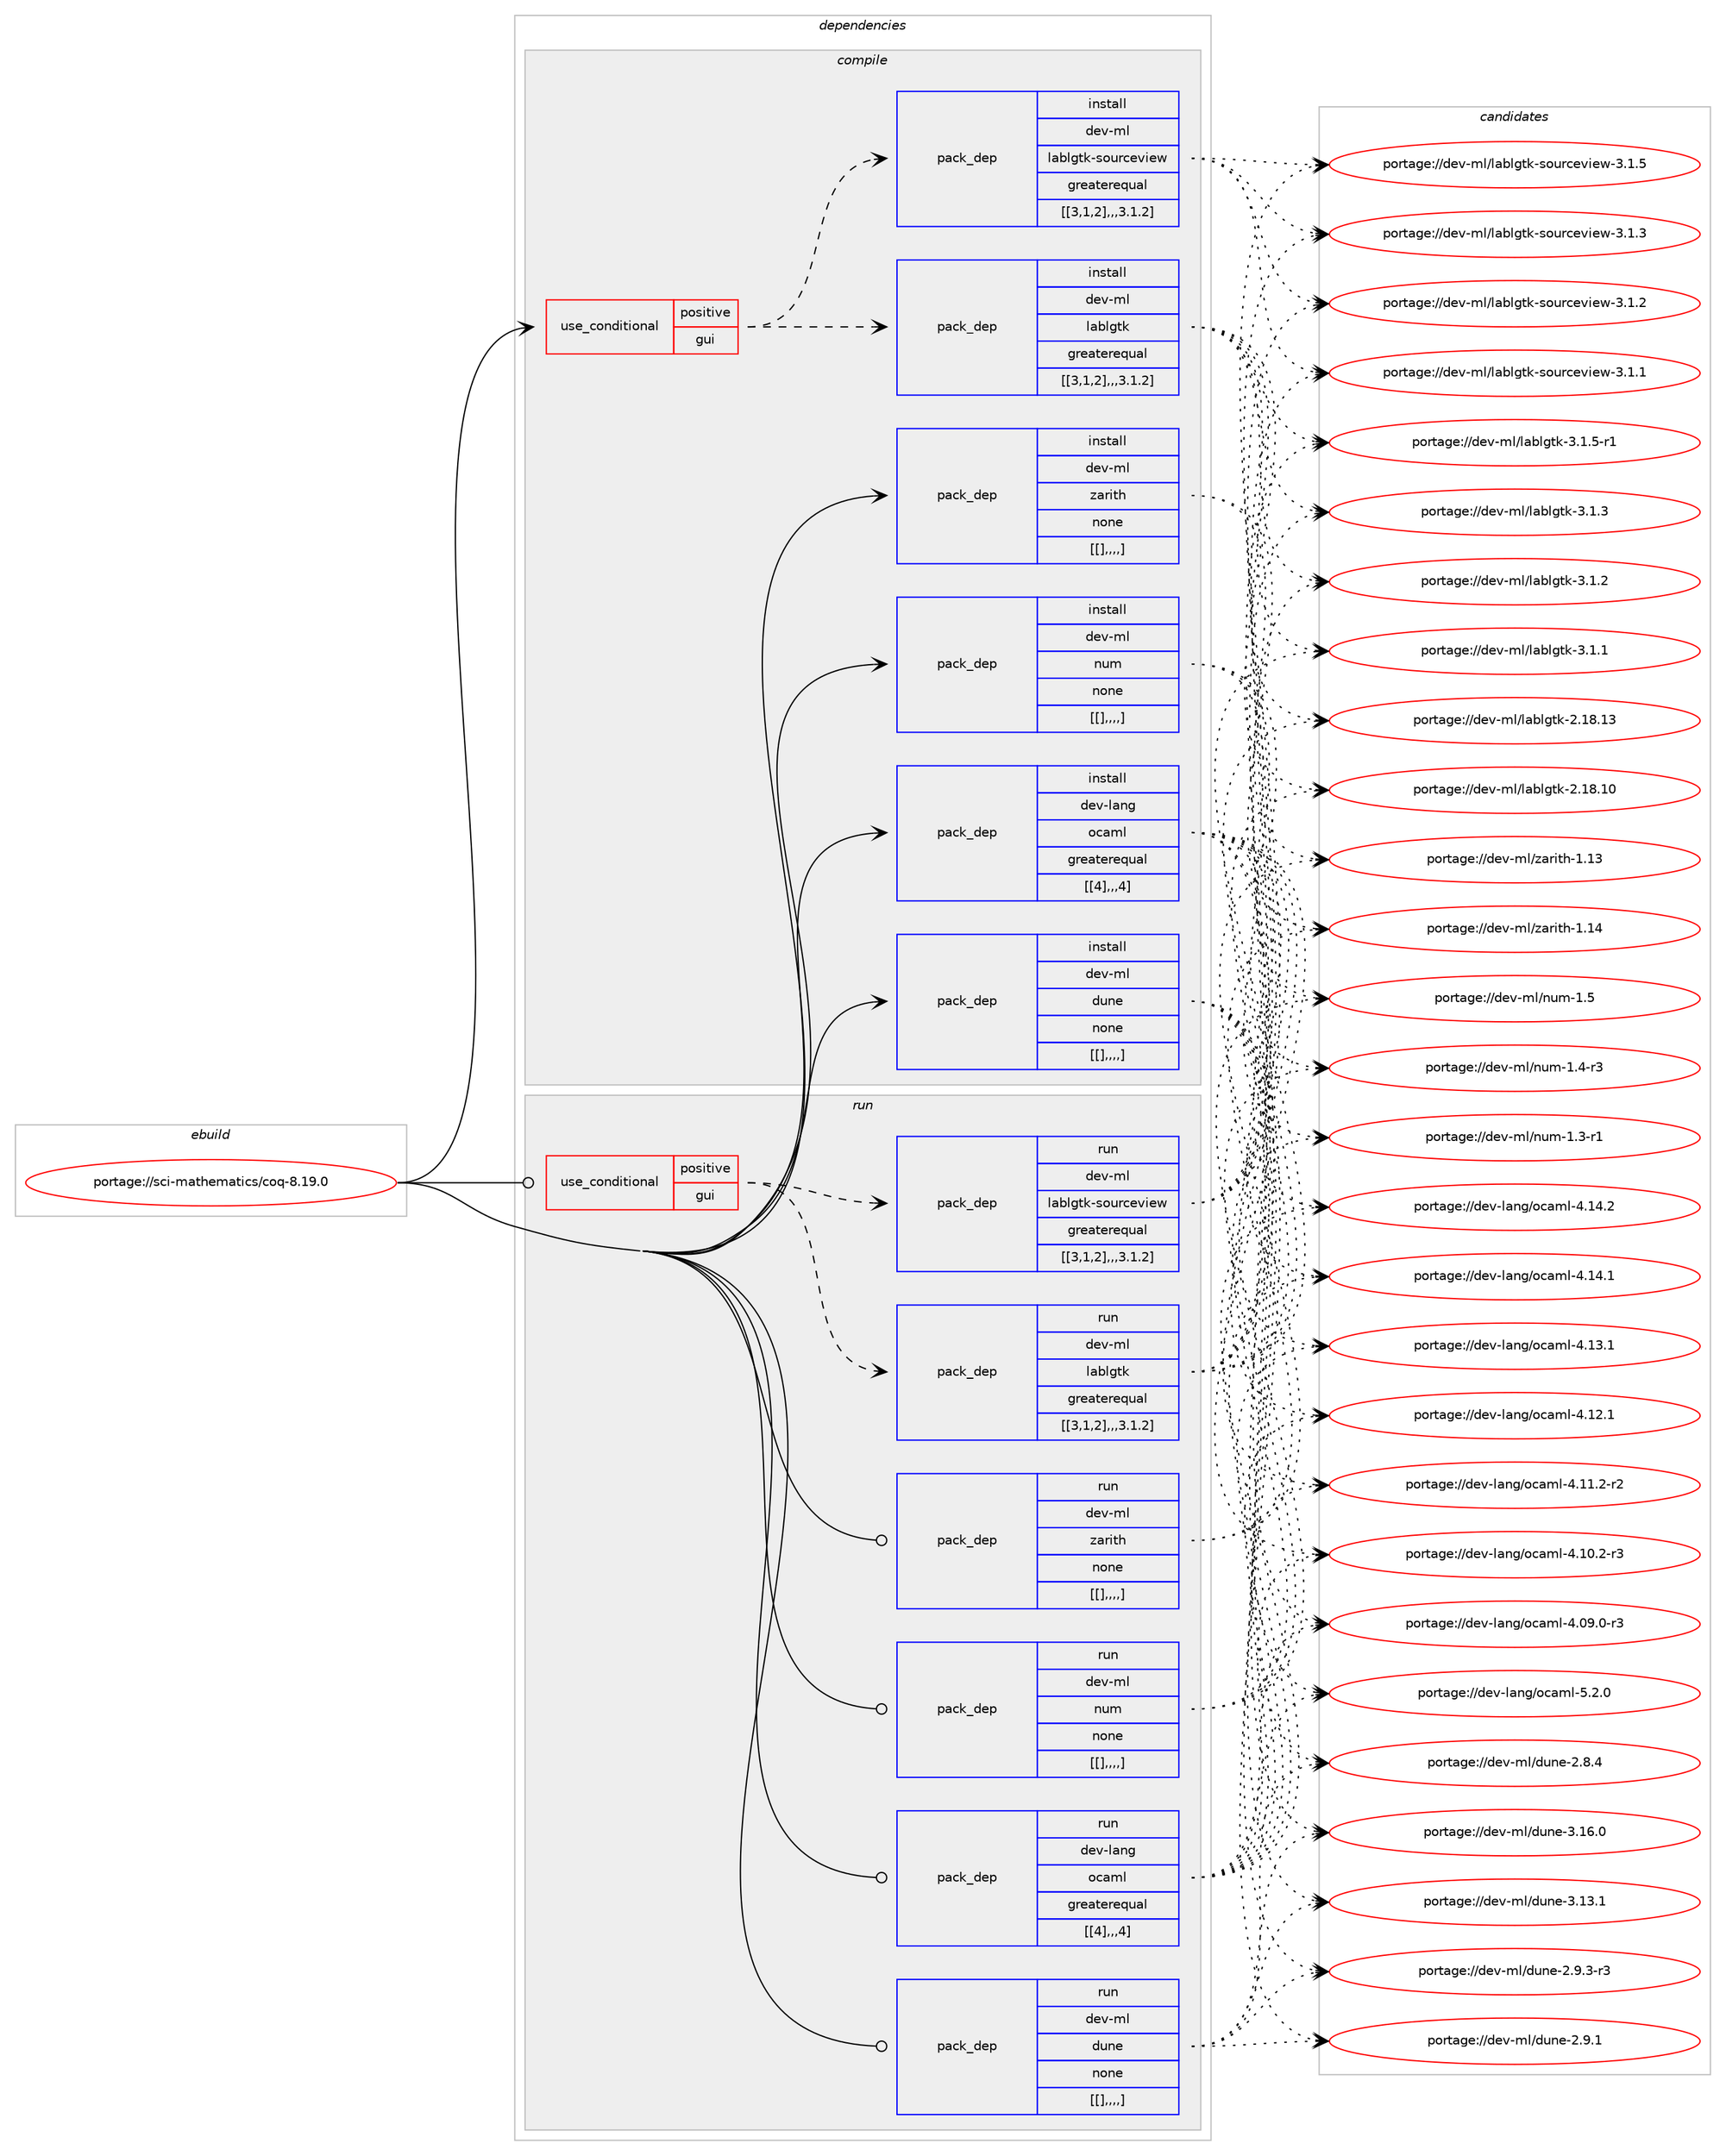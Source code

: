 digraph prolog {

# *************
# Graph options
# *************

newrank=true;
concentrate=true;
compound=true;
graph [rankdir=LR,fontname=Helvetica,fontsize=10,ranksep=1.5];#, ranksep=2.5, nodesep=0.2];
edge  [arrowhead=vee];
node  [fontname=Helvetica,fontsize=10];

# **********
# The ebuild
# **********

subgraph cluster_leftcol {
color=gray;
label=<<i>ebuild</i>>;
id [label="portage://sci-mathematics/coq-8.19.0", color=red, width=4, href="../sci-mathematics/coq-8.19.0.svg"];
}

# ****************
# The dependencies
# ****************

subgraph cluster_midcol {
color=gray;
label=<<i>dependencies</i>>;
subgraph cluster_compile {
fillcolor="#eeeeee";
style=filled;
label=<<i>compile</i>>;
subgraph cond112051 {
dependency423643 [label=<<TABLE BORDER="0" CELLBORDER="1" CELLSPACING="0" CELLPADDING="4"><TR><TD ROWSPAN="3" CELLPADDING="10">use_conditional</TD></TR><TR><TD>positive</TD></TR><TR><TD>gui</TD></TR></TABLE>>, shape=none, color=red];
subgraph pack308581 {
dependency423644 [label=<<TABLE BORDER="0" CELLBORDER="1" CELLSPACING="0" CELLPADDING="4" WIDTH="220"><TR><TD ROWSPAN="6" CELLPADDING="30">pack_dep</TD></TR><TR><TD WIDTH="110">install</TD></TR><TR><TD>dev-ml</TD></TR><TR><TD>lablgtk</TD></TR><TR><TD>greaterequal</TD></TR><TR><TD>[[3,1,2],,,3.1.2]</TD></TR></TABLE>>, shape=none, color=blue];
}
dependency423643:e -> dependency423644:w [weight=20,style="dashed",arrowhead="vee"];
subgraph pack308582 {
dependency423645 [label=<<TABLE BORDER="0" CELLBORDER="1" CELLSPACING="0" CELLPADDING="4" WIDTH="220"><TR><TD ROWSPAN="6" CELLPADDING="30">pack_dep</TD></TR><TR><TD WIDTH="110">install</TD></TR><TR><TD>dev-ml</TD></TR><TR><TD>lablgtk-sourceview</TD></TR><TR><TD>greaterequal</TD></TR><TR><TD>[[3,1,2],,,3.1.2]</TD></TR></TABLE>>, shape=none, color=blue];
}
dependency423643:e -> dependency423645:w [weight=20,style="dashed",arrowhead="vee"];
}
id:e -> dependency423643:w [weight=20,style="solid",arrowhead="vee"];
subgraph pack308583 {
dependency423646 [label=<<TABLE BORDER="0" CELLBORDER="1" CELLSPACING="0" CELLPADDING="4" WIDTH="220"><TR><TD ROWSPAN="6" CELLPADDING="30">pack_dep</TD></TR><TR><TD WIDTH="110">install</TD></TR><TR><TD>dev-lang</TD></TR><TR><TD>ocaml</TD></TR><TR><TD>greaterequal</TD></TR><TR><TD>[[4],,,4]</TD></TR></TABLE>>, shape=none, color=blue];
}
id:e -> dependency423646:w [weight=20,style="solid",arrowhead="vee"];
subgraph pack308584 {
dependency423647 [label=<<TABLE BORDER="0" CELLBORDER="1" CELLSPACING="0" CELLPADDING="4" WIDTH="220"><TR><TD ROWSPAN="6" CELLPADDING="30">pack_dep</TD></TR><TR><TD WIDTH="110">install</TD></TR><TR><TD>dev-ml</TD></TR><TR><TD>dune</TD></TR><TR><TD>none</TD></TR><TR><TD>[[],,,,]</TD></TR></TABLE>>, shape=none, color=blue];
}
id:e -> dependency423647:w [weight=20,style="solid",arrowhead="vee"];
subgraph pack308585 {
dependency423648 [label=<<TABLE BORDER="0" CELLBORDER="1" CELLSPACING="0" CELLPADDING="4" WIDTH="220"><TR><TD ROWSPAN="6" CELLPADDING="30">pack_dep</TD></TR><TR><TD WIDTH="110">install</TD></TR><TR><TD>dev-ml</TD></TR><TR><TD>num</TD></TR><TR><TD>none</TD></TR><TR><TD>[[],,,,]</TD></TR></TABLE>>, shape=none, color=blue];
}
id:e -> dependency423648:w [weight=20,style="solid",arrowhead="vee"];
subgraph pack308586 {
dependency423649 [label=<<TABLE BORDER="0" CELLBORDER="1" CELLSPACING="0" CELLPADDING="4" WIDTH="220"><TR><TD ROWSPAN="6" CELLPADDING="30">pack_dep</TD></TR><TR><TD WIDTH="110">install</TD></TR><TR><TD>dev-ml</TD></TR><TR><TD>zarith</TD></TR><TR><TD>none</TD></TR><TR><TD>[[],,,,]</TD></TR></TABLE>>, shape=none, color=blue];
}
id:e -> dependency423649:w [weight=20,style="solid",arrowhead="vee"];
}
subgraph cluster_compileandrun {
fillcolor="#eeeeee";
style=filled;
label=<<i>compile and run</i>>;
}
subgraph cluster_run {
fillcolor="#eeeeee";
style=filled;
label=<<i>run</i>>;
subgraph cond112052 {
dependency423650 [label=<<TABLE BORDER="0" CELLBORDER="1" CELLSPACING="0" CELLPADDING="4"><TR><TD ROWSPAN="3" CELLPADDING="10">use_conditional</TD></TR><TR><TD>positive</TD></TR><TR><TD>gui</TD></TR></TABLE>>, shape=none, color=red];
subgraph pack308587 {
dependency423651 [label=<<TABLE BORDER="0" CELLBORDER="1" CELLSPACING="0" CELLPADDING="4" WIDTH="220"><TR><TD ROWSPAN="6" CELLPADDING="30">pack_dep</TD></TR><TR><TD WIDTH="110">run</TD></TR><TR><TD>dev-ml</TD></TR><TR><TD>lablgtk</TD></TR><TR><TD>greaterequal</TD></TR><TR><TD>[[3,1,2],,,3.1.2]</TD></TR></TABLE>>, shape=none, color=blue];
}
dependency423650:e -> dependency423651:w [weight=20,style="dashed",arrowhead="vee"];
subgraph pack308588 {
dependency423652 [label=<<TABLE BORDER="0" CELLBORDER="1" CELLSPACING="0" CELLPADDING="4" WIDTH="220"><TR><TD ROWSPAN="6" CELLPADDING="30">pack_dep</TD></TR><TR><TD WIDTH="110">run</TD></TR><TR><TD>dev-ml</TD></TR><TR><TD>lablgtk-sourceview</TD></TR><TR><TD>greaterequal</TD></TR><TR><TD>[[3,1,2],,,3.1.2]</TD></TR></TABLE>>, shape=none, color=blue];
}
dependency423650:e -> dependency423652:w [weight=20,style="dashed",arrowhead="vee"];
}
id:e -> dependency423650:w [weight=20,style="solid",arrowhead="odot"];
subgraph pack308589 {
dependency423653 [label=<<TABLE BORDER="0" CELLBORDER="1" CELLSPACING="0" CELLPADDING="4" WIDTH="220"><TR><TD ROWSPAN="6" CELLPADDING="30">pack_dep</TD></TR><TR><TD WIDTH="110">run</TD></TR><TR><TD>dev-lang</TD></TR><TR><TD>ocaml</TD></TR><TR><TD>greaterequal</TD></TR><TR><TD>[[4],,,4]</TD></TR></TABLE>>, shape=none, color=blue];
}
id:e -> dependency423653:w [weight=20,style="solid",arrowhead="odot"];
subgraph pack308590 {
dependency423654 [label=<<TABLE BORDER="0" CELLBORDER="1" CELLSPACING="0" CELLPADDING="4" WIDTH="220"><TR><TD ROWSPAN="6" CELLPADDING="30">pack_dep</TD></TR><TR><TD WIDTH="110">run</TD></TR><TR><TD>dev-ml</TD></TR><TR><TD>dune</TD></TR><TR><TD>none</TD></TR><TR><TD>[[],,,,]</TD></TR></TABLE>>, shape=none, color=blue];
}
id:e -> dependency423654:w [weight=20,style="solid",arrowhead="odot"];
subgraph pack308591 {
dependency423655 [label=<<TABLE BORDER="0" CELLBORDER="1" CELLSPACING="0" CELLPADDING="4" WIDTH="220"><TR><TD ROWSPAN="6" CELLPADDING="30">pack_dep</TD></TR><TR><TD WIDTH="110">run</TD></TR><TR><TD>dev-ml</TD></TR><TR><TD>num</TD></TR><TR><TD>none</TD></TR><TR><TD>[[],,,,]</TD></TR></TABLE>>, shape=none, color=blue];
}
id:e -> dependency423655:w [weight=20,style="solid",arrowhead="odot"];
subgraph pack308592 {
dependency423656 [label=<<TABLE BORDER="0" CELLBORDER="1" CELLSPACING="0" CELLPADDING="4" WIDTH="220"><TR><TD ROWSPAN="6" CELLPADDING="30">pack_dep</TD></TR><TR><TD WIDTH="110">run</TD></TR><TR><TD>dev-ml</TD></TR><TR><TD>zarith</TD></TR><TR><TD>none</TD></TR><TR><TD>[[],,,,]</TD></TR></TABLE>>, shape=none, color=blue];
}
id:e -> dependency423656:w [weight=20,style="solid",arrowhead="odot"];
}
}

# **************
# The candidates
# **************

subgraph cluster_choices {
rank=same;
color=gray;
label=<<i>candidates</i>>;

subgraph choice308581 {
color=black;
nodesep=1;
choice100101118451091084710897981081031161074551464946534511449 [label="portage://dev-ml/lablgtk-3.1.5-r1", color=red, width=4,href="../dev-ml/lablgtk-3.1.5-r1.svg"];
choice10010111845109108471089798108103116107455146494651 [label="portage://dev-ml/lablgtk-3.1.3", color=red, width=4,href="../dev-ml/lablgtk-3.1.3.svg"];
choice10010111845109108471089798108103116107455146494650 [label="portage://dev-ml/lablgtk-3.1.2", color=red, width=4,href="../dev-ml/lablgtk-3.1.2.svg"];
choice10010111845109108471089798108103116107455146494649 [label="portage://dev-ml/lablgtk-3.1.1", color=red, width=4,href="../dev-ml/lablgtk-3.1.1.svg"];
choice100101118451091084710897981081031161074550464956464951 [label="portage://dev-ml/lablgtk-2.18.13", color=red, width=4,href="../dev-ml/lablgtk-2.18.13.svg"];
choice100101118451091084710897981081031161074550464956464948 [label="portage://dev-ml/lablgtk-2.18.10", color=red, width=4,href="../dev-ml/lablgtk-2.18.10.svg"];
dependency423644:e -> choice100101118451091084710897981081031161074551464946534511449:w [style=dotted,weight="100"];
dependency423644:e -> choice10010111845109108471089798108103116107455146494651:w [style=dotted,weight="100"];
dependency423644:e -> choice10010111845109108471089798108103116107455146494650:w [style=dotted,weight="100"];
dependency423644:e -> choice10010111845109108471089798108103116107455146494649:w [style=dotted,weight="100"];
dependency423644:e -> choice100101118451091084710897981081031161074550464956464951:w [style=dotted,weight="100"];
dependency423644:e -> choice100101118451091084710897981081031161074550464956464948:w [style=dotted,weight="100"];
}
subgraph choice308582 {
color=black;
nodesep=1;
choice100101118451091084710897981081031161074511511111711499101118105101119455146494653 [label="portage://dev-ml/lablgtk-sourceview-3.1.5", color=red, width=4,href="../dev-ml/lablgtk-sourceview-3.1.5.svg"];
choice100101118451091084710897981081031161074511511111711499101118105101119455146494651 [label="portage://dev-ml/lablgtk-sourceview-3.1.3", color=red, width=4,href="../dev-ml/lablgtk-sourceview-3.1.3.svg"];
choice100101118451091084710897981081031161074511511111711499101118105101119455146494650 [label="portage://dev-ml/lablgtk-sourceview-3.1.2", color=red, width=4,href="../dev-ml/lablgtk-sourceview-3.1.2.svg"];
choice100101118451091084710897981081031161074511511111711499101118105101119455146494649 [label="portage://dev-ml/lablgtk-sourceview-3.1.1", color=red, width=4,href="../dev-ml/lablgtk-sourceview-3.1.1.svg"];
dependency423645:e -> choice100101118451091084710897981081031161074511511111711499101118105101119455146494653:w [style=dotted,weight="100"];
dependency423645:e -> choice100101118451091084710897981081031161074511511111711499101118105101119455146494651:w [style=dotted,weight="100"];
dependency423645:e -> choice100101118451091084710897981081031161074511511111711499101118105101119455146494650:w [style=dotted,weight="100"];
dependency423645:e -> choice100101118451091084710897981081031161074511511111711499101118105101119455146494649:w [style=dotted,weight="100"];
}
subgraph choice308583 {
color=black;
nodesep=1;
choice1001011184510897110103471119997109108455346504648 [label="portage://dev-lang/ocaml-5.2.0", color=red, width=4,href="../dev-lang/ocaml-5.2.0.svg"];
choice100101118451089711010347111999710910845524649524650 [label="portage://dev-lang/ocaml-4.14.2", color=red, width=4,href="../dev-lang/ocaml-4.14.2.svg"];
choice100101118451089711010347111999710910845524649524649 [label="portage://dev-lang/ocaml-4.14.1", color=red, width=4,href="../dev-lang/ocaml-4.14.1.svg"];
choice100101118451089711010347111999710910845524649514649 [label="portage://dev-lang/ocaml-4.13.1", color=red, width=4,href="../dev-lang/ocaml-4.13.1.svg"];
choice100101118451089711010347111999710910845524649504649 [label="portage://dev-lang/ocaml-4.12.1", color=red, width=4,href="../dev-lang/ocaml-4.12.1.svg"];
choice1001011184510897110103471119997109108455246494946504511450 [label="portage://dev-lang/ocaml-4.11.2-r2", color=red, width=4,href="../dev-lang/ocaml-4.11.2-r2.svg"];
choice1001011184510897110103471119997109108455246494846504511451 [label="portage://dev-lang/ocaml-4.10.2-r3", color=red, width=4,href="../dev-lang/ocaml-4.10.2-r3.svg"];
choice1001011184510897110103471119997109108455246485746484511451 [label="portage://dev-lang/ocaml-4.09.0-r3", color=red, width=4,href="../dev-lang/ocaml-4.09.0-r3.svg"];
dependency423646:e -> choice1001011184510897110103471119997109108455346504648:w [style=dotted,weight="100"];
dependency423646:e -> choice100101118451089711010347111999710910845524649524650:w [style=dotted,weight="100"];
dependency423646:e -> choice100101118451089711010347111999710910845524649524649:w [style=dotted,weight="100"];
dependency423646:e -> choice100101118451089711010347111999710910845524649514649:w [style=dotted,weight="100"];
dependency423646:e -> choice100101118451089711010347111999710910845524649504649:w [style=dotted,weight="100"];
dependency423646:e -> choice1001011184510897110103471119997109108455246494946504511450:w [style=dotted,weight="100"];
dependency423646:e -> choice1001011184510897110103471119997109108455246494846504511451:w [style=dotted,weight="100"];
dependency423646:e -> choice1001011184510897110103471119997109108455246485746484511451:w [style=dotted,weight="100"];
}
subgraph choice308584 {
color=black;
nodesep=1;
choice100101118451091084710011711010145514649544648 [label="portage://dev-ml/dune-3.16.0", color=red, width=4,href="../dev-ml/dune-3.16.0.svg"];
choice100101118451091084710011711010145514649514649 [label="portage://dev-ml/dune-3.13.1", color=red, width=4,href="../dev-ml/dune-3.13.1.svg"];
choice10010111845109108471001171101014550465746514511451 [label="portage://dev-ml/dune-2.9.3-r3", color=red, width=4,href="../dev-ml/dune-2.9.3-r3.svg"];
choice1001011184510910847100117110101455046574649 [label="portage://dev-ml/dune-2.9.1", color=red, width=4,href="../dev-ml/dune-2.9.1.svg"];
choice1001011184510910847100117110101455046564652 [label="portage://dev-ml/dune-2.8.4", color=red, width=4,href="../dev-ml/dune-2.8.4.svg"];
dependency423647:e -> choice100101118451091084710011711010145514649544648:w [style=dotted,weight="100"];
dependency423647:e -> choice100101118451091084710011711010145514649514649:w [style=dotted,weight="100"];
dependency423647:e -> choice10010111845109108471001171101014550465746514511451:w [style=dotted,weight="100"];
dependency423647:e -> choice1001011184510910847100117110101455046574649:w [style=dotted,weight="100"];
dependency423647:e -> choice1001011184510910847100117110101455046564652:w [style=dotted,weight="100"];
}
subgraph choice308585 {
color=black;
nodesep=1;
choice100101118451091084711011710945494653 [label="portage://dev-ml/num-1.5", color=red, width=4,href="../dev-ml/num-1.5.svg"];
choice1001011184510910847110117109454946524511451 [label="portage://dev-ml/num-1.4-r3", color=red, width=4,href="../dev-ml/num-1.4-r3.svg"];
choice1001011184510910847110117109454946514511449 [label="portage://dev-ml/num-1.3-r1", color=red, width=4,href="../dev-ml/num-1.3-r1.svg"];
dependency423648:e -> choice100101118451091084711011710945494653:w [style=dotted,weight="100"];
dependency423648:e -> choice1001011184510910847110117109454946524511451:w [style=dotted,weight="100"];
dependency423648:e -> choice1001011184510910847110117109454946514511449:w [style=dotted,weight="100"];
}
subgraph choice308586 {
color=black;
nodesep=1;
choice1001011184510910847122971141051161044549464952 [label="portage://dev-ml/zarith-1.14", color=red, width=4,href="../dev-ml/zarith-1.14.svg"];
choice1001011184510910847122971141051161044549464951 [label="portage://dev-ml/zarith-1.13", color=red, width=4,href="../dev-ml/zarith-1.13.svg"];
dependency423649:e -> choice1001011184510910847122971141051161044549464952:w [style=dotted,weight="100"];
dependency423649:e -> choice1001011184510910847122971141051161044549464951:w [style=dotted,weight="100"];
}
subgraph choice308587 {
color=black;
nodesep=1;
choice100101118451091084710897981081031161074551464946534511449 [label="portage://dev-ml/lablgtk-3.1.5-r1", color=red, width=4,href="../dev-ml/lablgtk-3.1.5-r1.svg"];
choice10010111845109108471089798108103116107455146494651 [label="portage://dev-ml/lablgtk-3.1.3", color=red, width=4,href="../dev-ml/lablgtk-3.1.3.svg"];
choice10010111845109108471089798108103116107455146494650 [label="portage://dev-ml/lablgtk-3.1.2", color=red, width=4,href="../dev-ml/lablgtk-3.1.2.svg"];
choice10010111845109108471089798108103116107455146494649 [label="portage://dev-ml/lablgtk-3.1.1", color=red, width=4,href="../dev-ml/lablgtk-3.1.1.svg"];
choice100101118451091084710897981081031161074550464956464951 [label="portage://dev-ml/lablgtk-2.18.13", color=red, width=4,href="../dev-ml/lablgtk-2.18.13.svg"];
choice100101118451091084710897981081031161074550464956464948 [label="portage://dev-ml/lablgtk-2.18.10", color=red, width=4,href="../dev-ml/lablgtk-2.18.10.svg"];
dependency423651:e -> choice100101118451091084710897981081031161074551464946534511449:w [style=dotted,weight="100"];
dependency423651:e -> choice10010111845109108471089798108103116107455146494651:w [style=dotted,weight="100"];
dependency423651:e -> choice10010111845109108471089798108103116107455146494650:w [style=dotted,weight="100"];
dependency423651:e -> choice10010111845109108471089798108103116107455146494649:w [style=dotted,weight="100"];
dependency423651:e -> choice100101118451091084710897981081031161074550464956464951:w [style=dotted,weight="100"];
dependency423651:e -> choice100101118451091084710897981081031161074550464956464948:w [style=dotted,weight="100"];
}
subgraph choice308588 {
color=black;
nodesep=1;
choice100101118451091084710897981081031161074511511111711499101118105101119455146494653 [label="portage://dev-ml/lablgtk-sourceview-3.1.5", color=red, width=4,href="../dev-ml/lablgtk-sourceview-3.1.5.svg"];
choice100101118451091084710897981081031161074511511111711499101118105101119455146494651 [label="portage://dev-ml/lablgtk-sourceview-3.1.3", color=red, width=4,href="../dev-ml/lablgtk-sourceview-3.1.3.svg"];
choice100101118451091084710897981081031161074511511111711499101118105101119455146494650 [label="portage://dev-ml/lablgtk-sourceview-3.1.2", color=red, width=4,href="../dev-ml/lablgtk-sourceview-3.1.2.svg"];
choice100101118451091084710897981081031161074511511111711499101118105101119455146494649 [label="portage://dev-ml/lablgtk-sourceview-3.1.1", color=red, width=4,href="../dev-ml/lablgtk-sourceview-3.1.1.svg"];
dependency423652:e -> choice100101118451091084710897981081031161074511511111711499101118105101119455146494653:w [style=dotted,weight="100"];
dependency423652:e -> choice100101118451091084710897981081031161074511511111711499101118105101119455146494651:w [style=dotted,weight="100"];
dependency423652:e -> choice100101118451091084710897981081031161074511511111711499101118105101119455146494650:w [style=dotted,weight="100"];
dependency423652:e -> choice100101118451091084710897981081031161074511511111711499101118105101119455146494649:w [style=dotted,weight="100"];
}
subgraph choice308589 {
color=black;
nodesep=1;
choice1001011184510897110103471119997109108455346504648 [label="portage://dev-lang/ocaml-5.2.0", color=red, width=4,href="../dev-lang/ocaml-5.2.0.svg"];
choice100101118451089711010347111999710910845524649524650 [label="portage://dev-lang/ocaml-4.14.2", color=red, width=4,href="../dev-lang/ocaml-4.14.2.svg"];
choice100101118451089711010347111999710910845524649524649 [label="portage://dev-lang/ocaml-4.14.1", color=red, width=4,href="../dev-lang/ocaml-4.14.1.svg"];
choice100101118451089711010347111999710910845524649514649 [label="portage://dev-lang/ocaml-4.13.1", color=red, width=4,href="../dev-lang/ocaml-4.13.1.svg"];
choice100101118451089711010347111999710910845524649504649 [label="portage://dev-lang/ocaml-4.12.1", color=red, width=4,href="../dev-lang/ocaml-4.12.1.svg"];
choice1001011184510897110103471119997109108455246494946504511450 [label="portage://dev-lang/ocaml-4.11.2-r2", color=red, width=4,href="../dev-lang/ocaml-4.11.2-r2.svg"];
choice1001011184510897110103471119997109108455246494846504511451 [label="portage://dev-lang/ocaml-4.10.2-r3", color=red, width=4,href="../dev-lang/ocaml-4.10.2-r3.svg"];
choice1001011184510897110103471119997109108455246485746484511451 [label="portage://dev-lang/ocaml-4.09.0-r3", color=red, width=4,href="../dev-lang/ocaml-4.09.0-r3.svg"];
dependency423653:e -> choice1001011184510897110103471119997109108455346504648:w [style=dotted,weight="100"];
dependency423653:e -> choice100101118451089711010347111999710910845524649524650:w [style=dotted,weight="100"];
dependency423653:e -> choice100101118451089711010347111999710910845524649524649:w [style=dotted,weight="100"];
dependency423653:e -> choice100101118451089711010347111999710910845524649514649:w [style=dotted,weight="100"];
dependency423653:e -> choice100101118451089711010347111999710910845524649504649:w [style=dotted,weight="100"];
dependency423653:e -> choice1001011184510897110103471119997109108455246494946504511450:w [style=dotted,weight="100"];
dependency423653:e -> choice1001011184510897110103471119997109108455246494846504511451:w [style=dotted,weight="100"];
dependency423653:e -> choice1001011184510897110103471119997109108455246485746484511451:w [style=dotted,weight="100"];
}
subgraph choice308590 {
color=black;
nodesep=1;
choice100101118451091084710011711010145514649544648 [label="portage://dev-ml/dune-3.16.0", color=red, width=4,href="../dev-ml/dune-3.16.0.svg"];
choice100101118451091084710011711010145514649514649 [label="portage://dev-ml/dune-3.13.1", color=red, width=4,href="../dev-ml/dune-3.13.1.svg"];
choice10010111845109108471001171101014550465746514511451 [label="portage://dev-ml/dune-2.9.3-r3", color=red, width=4,href="../dev-ml/dune-2.9.3-r3.svg"];
choice1001011184510910847100117110101455046574649 [label="portage://dev-ml/dune-2.9.1", color=red, width=4,href="../dev-ml/dune-2.9.1.svg"];
choice1001011184510910847100117110101455046564652 [label="portage://dev-ml/dune-2.8.4", color=red, width=4,href="../dev-ml/dune-2.8.4.svg"];
dependency423654:e -> choice100101118451091084710011711010145514649544648:w [style=dotted,weight="100"];
dependency423654:e -> choice100101118451091084710011711010145514649514649:w [style=dotted,weight="100"];
dependency423654:e -> choice10010111845109108471001171101014550465746514511451:w [style=dotted,weight="100"];
dependency423654:e -> choice1001011184510910847100117110101455046574649:w [style=dotted,weight="100"];
dependency423654:e -> choice1001011184510910847100117110101455046564652:w [style=dotted,weight="100"];
}
subgraph choice308591 {
color=black;
nodesep=1;
choice100101118451091084711011710945494653 [label="portage://dev-ml/num-1.5", color=red, width=4,href="../dev-ml/num-1.5.svg"];
choice1001011184510910847110117109454946524511451 [label="portage://dev-ml/num-1.4-r3", color=red, width=4,href="../dev-ml/num-1.4-r3.svg"];
choice1001011184510910847110117109454946514511449 [label="portage://dev-ml/num-1.3-r1", color=red, width=4,href="../dev-ml/num-1.3-r1.svg"];
dependency423655:e -> choice100101118451091084711011710945494653:w [style=dotted,weight="100"];
dependency423655:e -> choice1001011184510910847110117109454946524511451:w [style=dotted,weight="100"];
dependency423655:e -> choice1001011184510910847110117109454946514511449:w [style=dotted,weight="100"];
}
subgraph choice308592 {
color=black;
nodesep=1;
choice1001011184510910847122971141051161044549464952 [label="portage://dev-ml/zarith-1.14", color=red, width=4,href="../dev-ml/zarith-1.14.svg"];
choice1001011184510910847122971141051161044549464951 [label="portage://dev-ml/zarith-1.13", color=red, width=4,href="../dev-ml/zarith-1.13.svg"];
dependency423656:e -> choice1001011184510910847122971141051161044549464952:w [style=dotted,weight="100"];
dependency423656:e -> choice1001011184510910847122971141051161044549464951:w [style=dotted,weight="100"];
}
}

}
